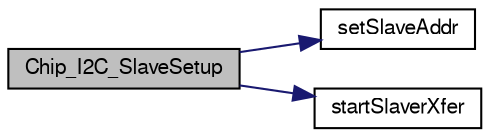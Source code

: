 digraph "Chip_I2C_SlaveSetup"
{
  edge [fontname="FreeSans",fontsize="10",labelfontname="FreeSans",labelfontsize="10"];
  node [fontname="FreeSans",fontsize="10",shape=record];
  rankdir="LR";
  Node1 [label="Chip_I2C_SlaveSetup",height=0.2,width=0.4,color="black", fillcolor="grey75", style="filled", fontcolor="black"];
  Node1 -> Node2 [color="midnightblue",fontsize="10",style="solid"];
  Node2 [label="setSlaveAddr",height=0.2,width=0.4,color="black", fillcolor="white", style="filled",URL="$i2c__17xx__40xx_8c.html#af91368f1e251abafa6a1b435ee225895"];
  Node1 -> Node3 [color="midnightblue",fontsize="10",style="solid"];
  Node3 [label="startSlaverXfer",height=0.2,width=0.4,color="black", fillcolor="white", style="filled",URL="$i2c__17xx__40xx_8c.html#a0f8b2c1a7c00b5e622b3a6f273cd5177"];
}
